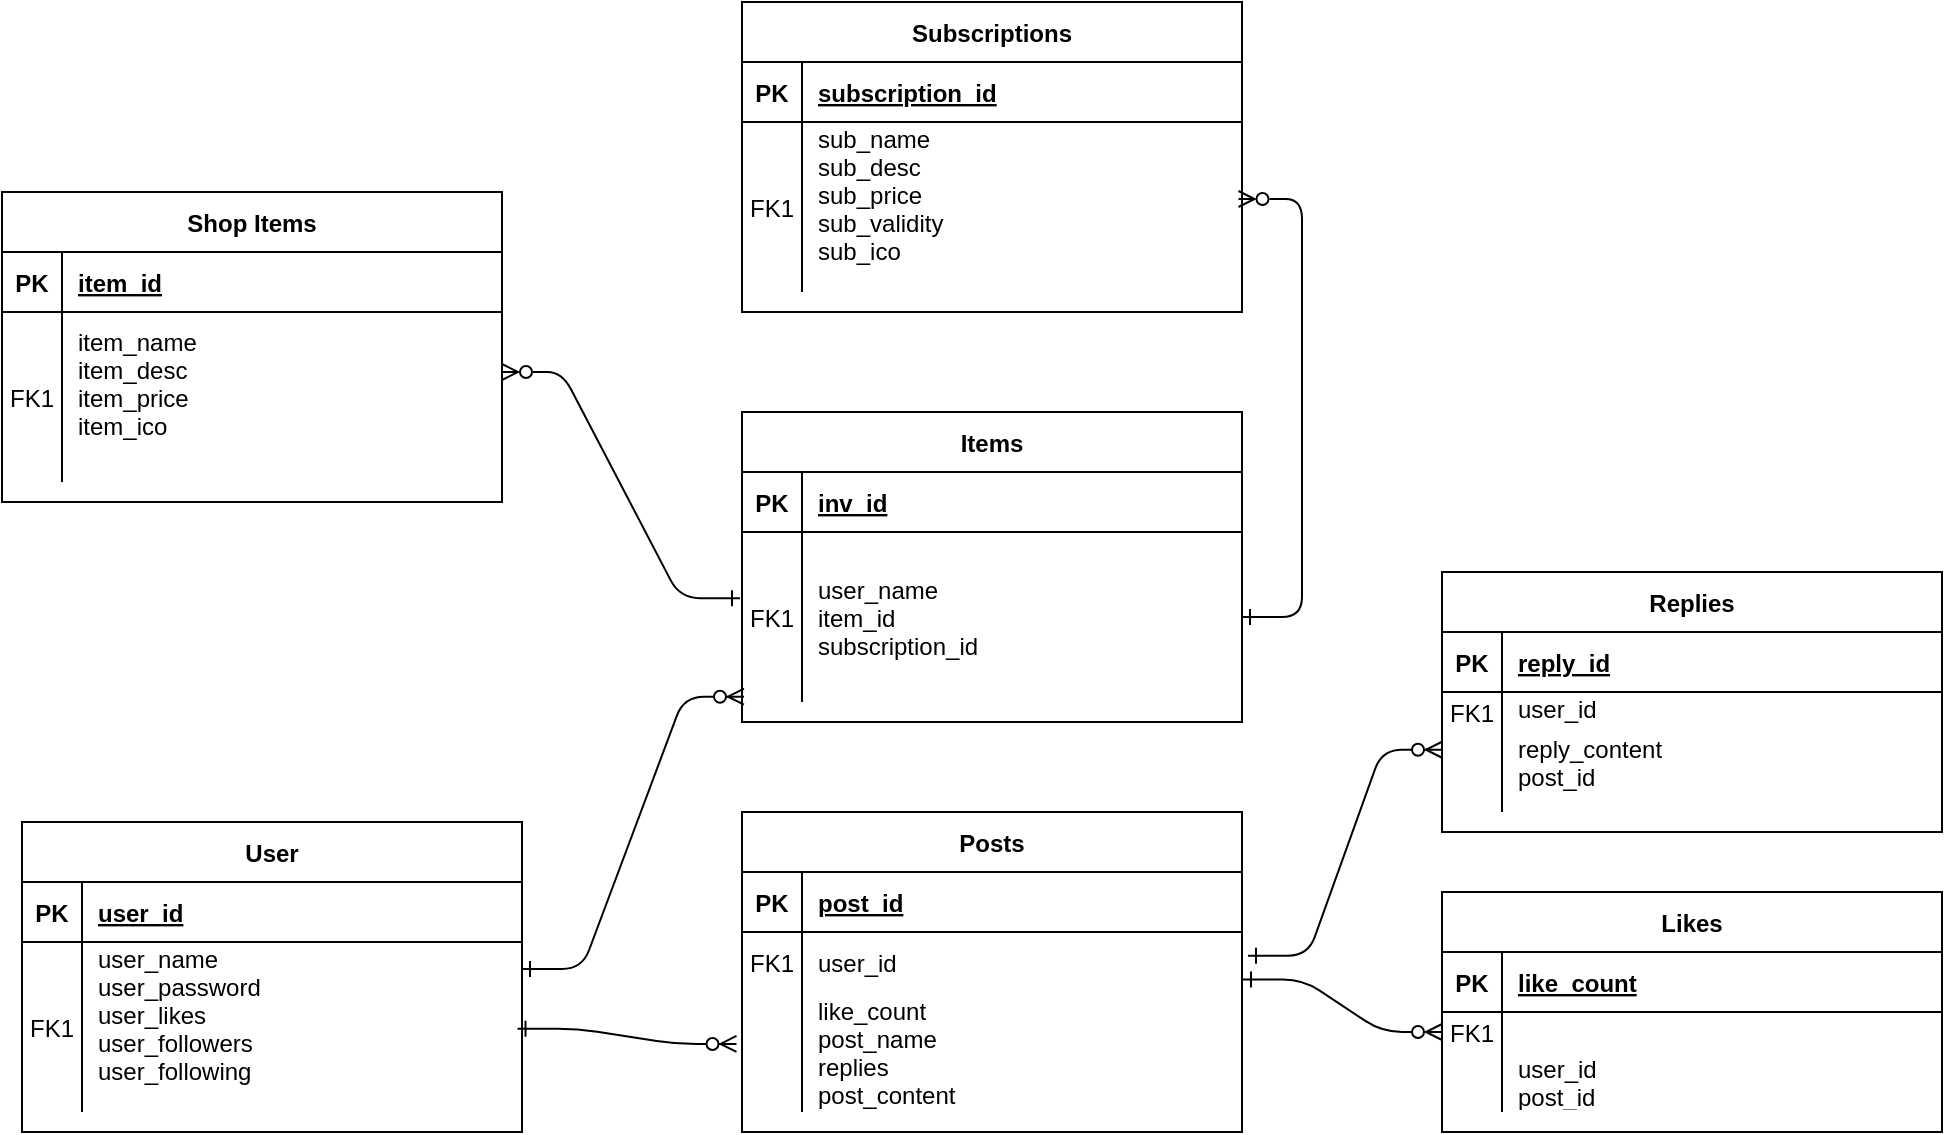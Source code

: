 <mxfile version="26.2.4">
  <diagram id="R2lEEEUBdFMjLlhIrx00" name="Page-1">
    <mxGraphModel dx="1108" dy="1768" grid="1" gridSize="10" guides="1" tooltips="1" connect="1" arrows="1" fold="1" page="1" pageScale="1" pageWidth="850" pageHeight="1100" math="0" shadow="0" extFonts="Permanent Marker^https://fonts.googleapis.com/css?family=Permanent+Marker">
      <root>
        <mxCell id="0" />
        <mxCell id="1" parent="0" />
        <mxCell id="AVuHFt9B8GF5KurUxvbE-1" value="" style="edgeStyle=entityRelationEdgeStyle;endArrow=ERzeroToMany;startArrow=ERone;endFill=1;startFill=0;exitX=0.991;exitY=0.51;exitDx=0;exitDy=0;exitPerimeter=0;entryX=-0.011;entryY=0.433;entryDx=0;entryDy=0;entryPerimeter=0;" parent="1" source="AVuHFt9B8GF5KurUxvbE-27" target="AVuHFt9B8GF5KurUxvbE-10" edge="1">
          <mxGeometry width="100" height="100" relative="1" as="geometry">
            <mxPoint x="290" y="210" as="sourcePoint" />
            <mxPoint x="400" y="235" as="targetPoint" />
          </mxGeometry>
        </mxCell>
        <mxCell id="AVuHFt9B8GF5KurUxvbE-2" value="" style="edgeStyle=entityRelationEdgeStyle;endArrow=ERzeroToMany;startArrow=ERone;endFill=1;startFill=0;entryX=0;entryY=0.5;entryDx=0;entryDy=0;exitX=1.002;exitY=0.793;exitDx=0;exitDy=0;exitPerimeter=0;" parent="1" source="AVuHFt9B8GF5KurUxvbE-7" target="AVuHFt9B8GF5KurUxvbE-17" edge="1">
          <mxGeometry width="100" height="100" relative="1" as="geometry">
            <mxPoint x="670" y="170" as="sourcePoint" />
            <mxPoint x="700" y="420" as="targetPoint" />
          </mxGeometry>
        </mxCell>
        <mxCell id="AVuHFt9B8GF5KurUxvbE-3" value="Posts" style="shape=table;startSize=30;container=1;collapsible=1;childLayout=tableLayout;fixedRows=1;rowLines=0;fontStyle=1;align=center;resizeLast=1;" parent="1" vertex="1">
          <mxGeometry x="400" y="80" width="250" height="160" as="geometry" />
        </mxCell>
        <mxCell id="AVuHFt9B8GF5KurUxvbE-4" value="" style="shape=partialRectangle;collapsible=0;dropTarget=0;pointerEvents=0;fillColor=none;points=[[0,0.5],[1,0.5]];portConstraint=eastwest;top=0;left=0;right=0;bottom=1;" parent="AVuHFt9B8GF5KurUxvbE-3" vertex="1">
          <mxGeometry y="30" width="250" height="30" as="geometry" />
        </mxCell>
        <mxCell id="AVuHFt9B8GF5KurUxvbE-5" value="PK" style="shape=partialRectangle;overflow=hidden;connectable=0;fillColor=none;top=0;left=0;bottom=0;right=0;fontStyle=1;" parent="AVuHFt9B8GF5KurUxvbE-4" vertex="1">
          <mxGeometry width="30" height="30" as="geometry">
            <mxRectangle width="30" height="30" as="alternateBounds" />
          </mxGeometry>
        </mxCell>
        <mxCell id="AVuHFt9B8GF5KurUxvbE-6" value="post_id" style="shape=partialRectangle;overflow=hidden;connectable=0;fillColor=none;top=0;left=0;bottom=0;right=0;align=left;spacingLeft=6;fontStyle=5;" parent="AVuHFt9B8GF5KurUxvbE-4" vertex="1">
          <mxGeometry x="30" width="220" height="30" as="geometry">
            <mxRectangle width="220" height="30" as="alternateBounds" />
          </mxGeometry>
        </mxCell>
        <mxCell id="AVuHFt9B8GF5KurUxvbE-7" value="" style="shape=partialRectangle;collapsible=0;dropTarget=0;pointerEvents=0;fillColor=none;points=[[0,0.5],[1,0.5]];portConstraint=eastwest;top=0;left=0;right=0;bottom=0;" parent="AVuHFt9B8GF5KurUxvbE-3" vertex="1">
          <mxGeometry y="60" width="250" height="30" as="geometry" />
        </mxCell>
        <mxCell id="AVuHFt9B8GF5KurUxvbE-8" value="FK1" style="shape=partialRectangle;overflow=hidden;connectable=0;fillColor=none;top=0;left=0;bottom=0;right=0;" parent="AVuHFt9B8GF5KurUxvbE-7" vertex="1">
          <mxGeometry width="30" height="30" as="geometry">
            <mxRectangle width="30" height="30" as="alternateBounds" />
          </mxGeometry>
        </mxCell>
        <mxCell id="AVuHFt9B8GF5KurUxvbE-9" value="user_id" style="shape=partialRectangle;overflow=hidden;connectable=0;fillColor=none;top=0;left=0;bottom=0;right=0;align=left;spacingLeft=6;" parent="AVuHFt9B8GF5KurUxvbE-7" vertex="1">
          <mxGeometry x="30" width="220" height="30" as="geometry">
            <mxRectangle width="220" height="30" as="alternateBounds" />
          </mxGeometry>
        </mxCell>
        <mxCell id="AVuHFt9B8GF5KurUxvbE-10" value="" style="shape=partialRectangle;collapsible=0;dropTarget=0;pointerEvents=0;fillColor=none;points=[[0,0.5],[1,0.5]];portConstraint=eastwest;top=0;left=0;right=0;bottom=0;" parent="AVuHFt9B8GF5KurUxvbE-3" vertex="1">
          <mxGeometry y="90" width="250" height="60" as="geometry" />
        </mxCell>
        <mxCell id="AVuHFt9B8GF5KurUxvbE-11" value="" style="shape=partialRectangle;overflow=hidden;connectable=0;fillColor=none;top=0;left=0;bottom=0;right=0;" parent="AVuHFt9B8GF5KurUxvbE-10" vertex="1">
          <mxGeometry width="30" height="60" as="geometry">
            <mxRectangle width="30" height="60" as="alternateBounds" />
          </mxGeometry>
        </mxCell>
        <mxCell id="AVuHFt9B8GF5KurUxvbE-12" value="like_count&#xa;post_name&#xa;replies&#xa;post_content" style="shape=partialRectangle;overflow=hidden;connectable=0;fillColor=none;top=0;left=0;bottom=0;right=0;align=left;spacingLeft=6;" parent="AVuHFt9B8GF5KurUxvbE-10" vertex="1">
          <mxGeometry x="30" width="220" height="60" as="geometry">
            <mxRectangle width="220" height="60" as="alternateBounds" />
          </mxGeometry>
        </mxCell>
        <mxCell id="AVuHFt9B8GF5KurUxvbE-13" value="Likes" style="shape=table;startSize=30;container=1;collapsible=1;childLayout=tableLayout;fixedRows=1;rowLines=0;fontStyle=1;align=center;resizeLast=1;" parent="1" vertex="1">
          <mxGeometry x="750" y="120" width="250" height="120" as="geometry" />
        </mxCell>
        <mxCell id="AVuHFt9B8GF5KurUxvbE-14" value="" style="shape=partialRectangle;collapsible=0;dropTarget=0;pointerEvents=0;fillColor=none;points=[[0,0.5],[1,0.5]];portConstraint=eastwest;top=0;left=0;right=0;bottom=1;" parent="AVuHFt9B8GF5KurUxvbE-13" vertex="1">
          <mxGeometry y="30" width="250" height="30" as="geometry" />
        </mxCell>
        <mxCell id="AVuHFt9B8GF5KurUxvbE-15" value="PK" style="shape=partialRectangle;overflow=hidden;connectable=0;fillColor=none;top=0;left=0;bottom=0;right=0;fontStyle=1;" parent="AVuHFt9B8GF5KurUxvbE-14" vertex="1">
          <mxGeometry width="30" height="30" as="geometry">
            <mxRectangle width="30" height="30" as="alternateBounds" />
          </mxGeometry>
        </mxCell>
        <mxCell id="AVuHFt9B8GF5KurUxvbE-16" value="like_count" style="shape=partialRectangle;overflow=hidden;connectable=0;fillColor=none;top=0;left=0;bottom=0;right=0;align=left;spacingLeft=6;fontStyle=5;" parent="AVuHFt9B8GF5KurUxvbE-14" vertex="1">
          <mxGeometry x="30" width="220" height="30" as="geometry">
            <mxRectangle width="220" height="30" as="alternateBounds" />
          </mxGeometry>
        </mxCell>
        <mxCell id="AVuHFt9B8GF5KurUxvbE-17" value="" style="shape=partialRectangle;collapsible=0;dropTarget=0;pointerEvents=0;fillColor=none;points=[[0,0.5],[1,0.5]];portConstraint=eastwest;top=0;left=0;right=0;bottom=0;" parent="AVuHFt9B8GF5KurUxvbE-13" vertex="1">
          <mxGeometry y="60" width="250" height="20" as="geometry" />
        </mxCell>
        <mxCell id="AVuHFt9B8GF5KurUxvbE-18" value="FK1" style="shape=partialRectangle;overflow=hidden;connectable=0;fillColor=none;top=0;left=0;bottom=0;right=0;" parent="AVuHFt9B8GF5KurUxvbE-17" vertex="1">
          <mxGeometry width="30" height="20" as="geometry">
            <mxRectangle width="30" height="20" as="alternateBounds" />
          </mxGeometry>
        </mxCell>
        <mxCell id="AVuHFt9B8GF5KurUxvbE-19" value="" style="shape=partialRectangle;overflow=hidden;connectable=0;fillColor=none;top=0;left=0;bottom=0;right=0;align=left;spacingLeft=6;" parent="AVuHFt9B8GF5KurUxvbE-17" vertex="1">
          <mxGeometry x="30" width="220" height="20" as="geometry">
            <mxRectangle width="220" height="20" as="alternateBounds" />
          </mxGeometry>
        </mxCell>
        <mxCell id="AVuHFt9B8GF5KurUxvbE-20" value="" style="shape=partialRectangle;collapsible=0;dropTarget=0;pointerEvents=0;fillColor=none;points=[[0,0.5],[1,0.5]];portConstraint=eastwest;top=0;left=0;right=0;bottom=0;" parent="AVuHFt9B8GF5KurUxvbE-13" vertex="1">
          <mxGeometry y="80" width="250" height="30" as="geometry" />
        </mxCell>
        <mxCell id="AVuHFt9B8GF5KurUxvbE-21" value="" style="shape=partialRectangle;overflow=hidden;connectable=0;fillColor=none;top=0;left=0;bottom=0;right=0;" parent="AVuHFt9B8GF5KurUxvbE-20" vertex="1">
          <mxGeometry width="30" height="30" as="geometry">
            <mxRectangle width="30" height="30" as="alternateBounds" />
          </mxGeometry>
        </mxCell>
        <mxCell id="AVuHFt9B8GF5KurUxvbE-22" value="user_id&#xa;post_id" style="shape=partialRectangle;overflow=hidden;connectable=0;fillColor=none;top=0;left=0;bottom=0;right=0;align=left;spacingLeft=6;" parent="AVuHFt9B8GF5KurUxvbE-20" vertex="1">
          <mxGeometry x="30" width="220" height="30" as="geometry">
            <mxRectangle width="220" height="30" as="alternateBounds" />
          </mxGeometry>
        </mxCell>
        <mxCell id="AVuHFt9B8GF5KurUxvbE-23" value="User" style="shape=table;startSize=30;container=1;collapsible=1;childLayout=tableLayout;fixedRows=1;rowLines=0;fontStyle=1;align=center;resizeLast=1;" parent="1" vertex="1">
          <mxGeometry x="40" y="85" width="250" height="155" as="geometry" />
        </mxCell>
        <mxCell id="AVuHFt9B8GF5KurUxvbE-24" value="" style="shape=partialRectangle;collapsible=0;dropTarget=0;pointerEvents=0;fillColor=none;points=[[0,0.5],[1,0.5]];portConstraint=eastwest;top=0;left=0;right=0;bottom=1;" parent="AVuHFt9B8GF5KurUxvbE-23" vertex="1">
          <mxGeometry y="30" width="250" height="30" as="geometry" />
        </mxCell>
        <mxCell id="AVuHFt9B8GF5KurUxvbE-25" value="PK" style="shape=partialRectangle;overflow=hidden;connectable=0;fillColor=none;top=0;left=0;bottom=0;right=0;fontStyle=1;" parent="AVuHFt9B8GF5KurUxvbE-24" vertex="1">
          <mxGeometry width="30" height="30" as="geometry">
            <mxRectangle width="30" height="30" as="alternateBounds" />
          </mxGeometry>
        </mxCell>
        <mxCell id="AVuHFt9B8GF5KurUxvbE-26" value="user_id" style="shape=partialRectangle;overflow=hidden;connectable=0;fillColor=none;top=0;left=0;bottom=0;right=0;align=left;spacingLeft=6;fontStyle=5;" parent="AVuHFt9B8GF5KurUxvbE-24" vertex="1">
          <mxGeometry x="30" width="220" height="30" as="geometry">
            <mxRectangle width="220" height="30" as="alternateBounds" />
          </mxGeometry>
        </mxCell>
        <mxCell id="AVuHFt9B8GF5KurUxvbE-27" value="" style="shape=partialRectangle;collapsible=0;dropTarget=0;pointerEvents=0;fillColor=none;points=[[0,0.5],[1,0.5]];portConstraint=eastwest;top=0;left=0;right=0;bottom=0;" parent="AVuHFt9B8GF5KurUxvbE-23" vertex="1">
          <mxGeometry y="60" width="250" height="85" as="geometry" />
        </mxCell>
        <mxCell id="AVuHFt9B8GF5KurUxvbE-28" value="FK1" style="shape=partialRectangle;overflow=hidden;connectable=0;fillColor=none;top=0;left=0;bottom=0;right=0;" parent="AVuHFt9B8GF5KurUxvbE-27" vertex="1">
          <mxGeometry width="30" height="85" as="geometry">
            <mxRectangle width="30" height="85" as="alternateBounds" />
          </mxGeometry>
        </mxCell>
        <mxCell id="AVuHFt9B8GF5KurUxvbE-29" value="user_name&#xa;user_password&#xa;user_likes&#xa;user_followers&#xa;user_following&#xa;&#xa;&#xa;" style="shape=partialRectangle;overflow=hidden;connectable=0;fillColor=none;top=0;left=0;bottom=0;right=0;align=left;spacingLeft=6;" parent="AVuHFt9B8GF5KurUxvbE-27" vertex="1">
          <mxGeometry x="30" width="220" height="85" as="geometry">
            <mxRectangle width="220" height="85" as="alternateBounds" />
          </mxGeometry>
        </mxCell>
        <mxCell id="CNFe6_chLobC-EH8nUI_-7" value="Replies" style="shape=table;startSize=30;container=1;collapsible=1;childLayout=tableLayout;fixedRows=1;rowLines=0;fontStyle=1;align=center;resizeLast=1;" parent="1" vertex="1">
          <mxGeometry x="750" y="-40" width="250" height="130" as="geometry" />
        </mxCell>
        <mxCell id="CNFe6_chLobC-EH8nUI_-8" value="" style="shape=partialRectangle;collapsible=0;dropTarget=0;pointerEvents=0;fillColor=none;points=[[0,0.5],[1,0.5]];portConstraint=eastwest;top=0;left=0;right=0;bottom=1;" parent="CNFe6_chLobC-EH8nUI_-7" vertex="1">
          <mxGeometry y="30" width="250" height="30" as="geometry" />
        </mxCell>
        <mxCell id="CNFe6_chLobC-EH8nUI_-9" value="PK" style="shape=partialRectangle;overflow=hidden;connectable=0;fillColor=none;top=0;left=0;bottom=0;right=0;fontStyle=1;" parent="CNFe6_chLobC-EH8nUI_-8" vertex="1">
          <mxGeometry width="30" height="30" as="geometry">
            <mxRectangle width="30" height="30" as="alternateBounds" />
          </mxGeometry>
        </mxCell>
        <mxCell id="CNFe6_chLobC-EH8nUI_-10" value="reply_id" style="shape=partialRectangle;overflow=hidden;connectable=0;fillColor=none;top=0;left=0;bottom=0;right=0;align=left;spacingLeft=6;fontStyle=5;" parent="CNFe6_chLobC-EH8nUI_-8" vertex="1">
          <mxGeometry x="30" width="220" height="30" as="geometry">
            <mxRectangle width="220" height="30" as="alternateBounds" />
          </mxGeometry>
        </mxCell>
        <mxCell id="CNFe6_chLobC-EH8nUI_-11" value="" style="shape=partialRectangle;collapsible=0;dropTarget=0;pointerEvents=0;fillColor=none;points=[[0,0.5],[1,0.5]];portConstraint=eastwest;top=0;left=0;right=0;bottom=0;" parent="CNFe6_chLobC-EH8nUI_-7" vertex="1">
          <mxGeometry y="60" width="250" height="20" as="geometry" />
        </mxCell>
        <mxCell id="CNFe6_chLobC-EH8nUI_-12" value="FK1" style="shape=partialRectangle;overflow=hidden;connectable=0;fillColor=none;top=0;left=0;bottom=0;right=0;" parent="CNFe6_chLobC-EH8nUI_-11" vertex="1">
          <mxGeometry width="30" height="20" as="geometry">
            <mxRectangle width="30" height="20" as="alternateBounds" />
          </mxGeometry>
        </mxCell>
        <mxCell id="CNFe6_chLobC-EH8nUI_-13" value="user_id&#xa;" style="shape=partialRectangle;overflow=hidden;connectable=0;fillColor=none;top=0;left=0;bottom=0;right=0;align=left;spacingLeft=6;" parent="CNFe6_chLobC-EH8nUI_-11" vertex="1">
          <mxGeometry x="30" width="220" height="20" as="geometry">
            <mxRectangle width="220" height="20" as="alternateBounds" />
          </mxGeometry>
        </mxCell>
        <mxCell id="CNFe6_chLobC-EH8nUI_-14" value="" style="shape=partialRectangle;collapsible=0;dropTarget=0;pointerEvents=0;fillColor=none;points=[[0,0.5],[1,0.5]];portConstraint=eastwest;top=0;left=0;right=0;bottom=0;" parent="CNFe6_chLobC-EH8nUI_-7" vertex="1">
          <mxGeometry y="80" width="250" height="40" as="geometry" />
        </mxCell>
        <mxCell id="CNFe6_chLobC-EH8nUI_-15" value="" style="shape=partialRectangle;overflow=hidden;connectable=0;fillColor=none;top=0;left=0;bottom=0;right=0;" parent="CNFe6_chLobC-EH8nUI_-14" vertex="1">
          <mxGeometry width="30" height="40" as="geometry">
            <mxRectangle width="30" height="40" as="alternateBounds" />
          </mxGeometry>
        </mxCell>
        <mxCell id="CNFe6_chLobC-EH8nUI_-16" value="reply_content&#xa;post_id&#xa;" style="shape=partialRectangle;overflow=hidden;connectable=0;fillColor=none;top=0;left=0;bottom=0;right=0;align=left;spacingLeft=6;" parent="CNFe6_chLobC-EH8nUI_-14" vertex="1">
          <mxGeometry x="30" width="220" height="40" as="geometry">
            <mxRectangle width="220" height="40" as="alternateBounds" />
          </mxGeometry>
        </mxCell>
        <mxCell id="CNFe6_chLobC-EH8nUI_-18" value="" style="edgeStyle=entityRelationEdgeStyle;endArrow=ERzeroToMany;startArrow=ERone;endFill=1;startFill=0;entryX=0;entryY=0.222;entryDx=0;entryDy=0;exitX=1.012;exitY=0.394;exitDx=0;exitDy=0;exitPerimeter=0;entryPerimeter=0;" parent="1" source="AVuHFt9B8GF5KurUxvbE-7" target="CNFe6_chLobC-EH8nUI_-14" edge="1">
          <mxGeometry width="100" height="100" relative="1" as="geometry">
            <mxPoint x="680" y="124.5" as="sourcePoint" />
            <mxPoint x="840" y="245.5" as="targetPoint" />
          </mxGeometry>
        </mxCell>
        <mxCell id="Jnb-zbpClfCxO0zIIoAs-10" value="" style="edgeStyle=entityRelationEdgeStyle;endArrow=ERzeroToMany;startArrow=ERone;endFill=1;startFill=0;exitX=0.991;exitY=0.51;exitDx=0;exitDy=0;exitPerimeter=0;entryX=0.004;entryY=0.969;entryDx=0;entryDy=0;entryPerimeter=0;" parent="1" target="Jnb-zbpClfCxO0zIIoAs-5" edge="1">
          <mxGeometry width="100" height="100" relative="1" as="geometry">
            <mxPoint x="290" y="158.5" as="sourcePoint" />
            <mxPoint x="380" y="50" as="targetPoint" />
            <Array as="points">
              <mxPoint x="330" />
            </Array>
          </mxGeometry>
        </mxCell>
        <mxCell id="Jnb-zbpClfCxO0zIIoAs-1" value="Items" style="shape=table;startSize=30;container=1;collapsible=1;childLayout=tableLayout;fixedRows=1;rowLines=0;fontStyle=1;align=center;resizeLast=1;" parent="1" vertex="1">
          <mxGeometry x="400" y="-120" width="250" height="155" as="geometry" />
        </mxCell>
        <mxCell id="Jnb-zbpClfCxO0zIIoAs-2" value="" style="shape=partialRectangle;collapsible=0;dropTarget=0;pointerEvents=0;fillColor=none;points=[[0,0.5],[1,0.5]];portConstraint=eastwest;top=0;left=0;right=0;bottom=1;" parent="Jnb-zbpClfCxO0zIIoAs-1" vertex="1">
          <mxGeometry y="30" width="250" height="30" as="geometry" />
        </mxCell>
        <mxCell id="Jnb-zbpClfCxO0zIIoAs-3" value="PK" style="shape=partialRectangle;overflow=hidden;connectable=0;fillColor=none;top=0;left=0;bottom=0;right=0;fontStyle=1;" parent="Jnb-zbpClfCxO0zIIoAs-2" vertex="1">
          <mxGeometry width="30" height="30" as="geometry">
            <mxRectangle width="30" height="30" as="alternateBounds" />
          </mxGeometry>
        </mxCell>
        <mxCell id="Jnb-zbpClfCxO0zIIoAs-4" value="inv_id" style="shape=partialRectangle;overflow=hidden;connectable=0;fillColor=none;top=0;left=0;bottom=0;right=0;align=left;spacingLeft=6;fontStyle=5;" parent="Jnb-zbpClfCxO0zIIoAs-2" vertex="1">
          <mxGeometry x="30" width="220" height="30" as="geometry">
            <mxRectangle width="220" height="30" as="alternateBounds" />
          </mxGeometry>
        </mxCell>
        <mxCell id="Jnb-zbpClfCxO0zIIoAs-5" value="" style="shape=partialRectangle;collapsible=0;dropTarget=0;pointerEvents=0;fillColor=none;points=[[0,0.5],[1,0.5]];portConstraint=eastwest;top=0;left=0;right=0;bottom=0;" parent="Jnb-zbpClfCxO0zIIoAs-1" vertex="1">
          <mxGeometry y="60" width="250" height="85" as="geometry" />
        </mxCell>
        <mxCell id="Jnb-zbpClfCxO0zIIoAs-6" value="FK1" style="shape=partialRectangle;overflow=hidden;connectable=0;fillColor=none;top=0;left=0;bottom=0;right=0;" parent="Jnb-zbpClfCxO0zIIoAs-5" vertex="1">
          <mxGeometry width="30" height="85" as="geometry">
            <mxRectangle width="30" height="85" as="alternateBounds" />
          </mxGeometry>
        </mxCell>
        <mxCell id="Jnb-zbpClfCxO0zIIoAs-7" value="user_name&#xa;item_id&#xa;subscription_id" style="shape=partialRectangle;overflow=hidden;connectable=0;fillColor=none;top=0;left=0;bottom=0;right=0;align=left;spacingLeft=6;" parent="Jnb-zbpClfCxO0zIIoAs-5" vertex="1">
          <mxGeometry x="30" width="220" height="85" as="geometry">
            <mxRectangle width="220" height="85" as="alternateBounds" />
          </mxGeometry>
        </mxCell>
        <mxCell id="Jnb-zbpClfCxO0zIIoAs-11" value="Shop Items" style="shape=table;startSize=30;container=1;collapsible=1;childLayout=tableLayout;fixedRows=1;rowLines=0;fontStyle=1;align=center;resizeLast=1;" parent="1" vertex="1">
          <mxGeometry x="30" y="-230" width="250" height="155" as="geometry" />
        </mxCell>
        <mxCell id="Jnb-zbpClfCxO0zIIoAs-12" value="" style="shape=partialRectangle;collapsible=0;dropTarget=0;pointerEvents=0;fillColor=none;points=[[0,0.5],[1,0.5]];portConstraint=eastwest;top=0;left=0;right=0;bottom=1;" parent="Jnb-zbpClfCxO0zIIoAs-11" vertex="1">
          <mxGeometry y="30" width="250" height="30" as="geometry" />
        </mxCell>
        <mxCell id="Jnb-zbpClfCxO0zIIoAs-13" value="PK" style="shape=partialRectangle;overflow=hidden;connectable=0;fillColor=none;top=0;left=0;bottom=0;right=0;fontStyle=1;" parent="Jnb-zbpClfCxO0zIIoAs-12" vertex="1">
          <mxGeometry width="30" height="30" as="geometry">
            <mxRectangle width="30" height="30" as="alternateBounds" />
          </mxGeometry>
        </mxCell>
        <mxCell id="Jnb-zbpClfCxO0zIIoAs-14" value="item_id" style="shape=partialRectangle;overflow=hidden;connectable=0;fillColor=none;top=0;left=0;bottom=0;right=0;align=left;spacingLeft=6;fontStyle=5;" parent="Jnb-zbpClfCxO0zIIoAs-12" vertex="1">
          <mxGeometry x="30" width="220" height="30" as="geometry">
            <mxRectangle width="220" height="30" as="alternateBounds" />
          </mxGeometry>
        </mxCell>
        <mxCell id="Jnb-zbpClfCxO0zIIoAs-15" value="" style="shape=partialRectangle;collapsible=0;dropTarget=0;pointerEvents=0;fillColor=none;points=[[0,0.5],[1,0.5]];portConstraint=eastwest;top=0;left=0;right=0;bottom=0;" parent="Jnb-zbpClfCxO0zIIoAs-11" vertex="1">
          <mxGeometry y="60" width="250" height="85" as="geometry" />
        </mxCell>
        <mxCell id="Jnb-zbpClfCxO0zIIoAs-16" value="FK1" style="shape=partialRectangle;overflow=hidden;connectable=0;fillColor=none;top=0;left=0;bottom=0;right=0;" parent="Jnb-zbpClfCxO0zIIoAs-15" vertex="1">
          <mxGeometry width="30" height="85" as="geometry">
            <mxRectangle width="30" height="85" as="alternateBounds" />
          </mxGeometry>
        </mxCell>
        <mxCell id="Jnb-zbpClfCxO0zIIoAs-17" value="item_name&#xa;item_desc&#xa;item_price&#xa;item_ico&#xa;" style="shape=partialRectangle;overflow=hidden;connectable=0;fillColor=none;top=0;left=0;bottom=0;right=0;align=left;spacingLeft=6;" parent="Jnb-zbpClfCxO0zIIoAs-15" vertex="1">
          <mxGeometry x="30" width="220" height="85" as="geometry">
            <mxRectangle width="220" height="85" as="alternateBounds" />
          </mxGeometry>
        </mxCell>
        <mxCell id="Jnb-zbpClfCxO0zIIoAs-19" value="Subscriptions" style="shape=table;startSize=30;container=1;collapsible=1;childLayout=tableLayout;fixedRows=1;rowLines=0;fontStyle=1;align=center;resizeLast=1;" parent="1" vertex="1">
          <mxGeometry x="400" y="-325" width="250" height="155" as="geometry" />
        </mxCell>
        <mxCell id="Jnb-zbpClfCxO0zIIoAs-20" value="" style="shape=partialRectangle;collapsible=0;dropTarget=0;pointerEvents=0;fillColor=none;points=[[0,0.5],[1,0.5]];portConstraint=eastwest;top=0;left=0;right=0;bottom=1;" parent="Jnb-zbpClfCxO0zIIoAs-19" vertex="1">
          <mxGeometry y="30" width="250" height="30" as="geometry" />
        </mxCell>
        <mxCell id="Jnb-zbpClfCxO0zIIoAs-21" value="PK" style="shape=partialRectangle;overflow=hidden;connectable=0;fillColor=none;top=0;left=0;bottom=0;right=0;fontStyle=1;" parent="Jnb-zbpClfCxO0zIIoAs-20" vertex="1">
          <mxGeometry width="30" height="30" as="geometry">
            <mxRectangle width="30" height="30" as="alternateBounds" />
          </mxGeometry>
        </mxCell>
        <mxCell id="Jnb-zbpClfCxO0zIIoAs-22" value="subscription_id" style="shape=partialRectangle;overflow=hidden;connectable=0;fillColor=none;top=0;left=0;bottom=0;right=0;align=left;spacingLeft=6;fontStyle=5;" parent="Jnb-zbpClfCxO0zIIoAs-20" vertex="1">
          <mxGeometry x="30" width="220" height="30" as="geometry">
            <mxRectangle width="220" height="30" as="alternateBounds" />
          </mxGeometry>
        </mxCell>
        <mxCell id="Jnb-zbpClfCxO0zIIoAs-23" value="" style="shape=partialRectangle;collapsible=0;dropTarget=0;pointerEvents=0;fillColor=none;points=[[0,0.5],[1,0.5]];portConstraint=eastwest;top=0;left=0;right=0;bottom=0;" parent="Jnb-zbpClfCxO0zIIoAs-19" vertex="1">
          <mxGeometry y="60" width="250" height="85" as="geometry" />
        </mxCell>
        <mxCell id="Jnb-zbpClfCxO0zIIoAs-24" value="FK1" style="shape=partialRectangle;overflow=hidden;connectable=0;fillColor=none;top=0;left=0;bottom=0;right=0;" parent="Jnb-zbpClfCxO0zIIoAs-23" vertex="1">
          <mxGeometry width="30" height="85" as="geometry">
            <mxRectangle width="30" height="85" as="alternateBounds" />
          </mxGeometry>
        </mxCell>
        <mxCell id="Jnb-zbpClfCxO0zIIoAs-25" value="sub_name&#xa;sub_desc&#xa;sub_price&#xa;sub_validity&#xa;sub_ico&#xa;&#xa;" style="shape=partialRectangle;overflow=hidden;connectable=0;fillColor=none;top=0;left=0;bottom=0;right=0;align=left;spacingLeft=6;" parent="Jnb-zbpClfCxO0zIIoAs-23" vertex="1">
          <mxGeometry x="30" width="220" height="85" as="geometry">
            <mxRectangle width="220" height="85" as="alternateBounds" />
          </mxGeometry>
        </mxCell>
        <mxCell id="Jnb-zbpClfCxO0zIIoAs-32" value="" style="edgeStyle=entityRelationEdgeStyle;endArrow=ERzeroToMany;startArrow=ERone;endFill=0;startFill=0;rounded=1;curved=0;entryX=0.993;entryY=0.453;entryDx=0;entryDy=0;entryPerimeter=0;" parent="1" source="Jnb-zbpClfCxO0zIIoAs-5" target="Jnb-zbpClfCxO0zIIoAs-23" edge="1">
          <mxGeometry width="100" height="100" relative="1" as="geometry">
            <mxPoint x="640.25" y="-229.635" as="sourcePoint" />
            <mxPoint x="640.25" y="-19.635" as="targetPoint" />
            <Array as="points">
              <mxPoint x="987.25" y="-91.635" />
              <mxPoint x="787.25" y="-109.635" />
              <mxPoint x="777.25" y="-89.635" />
            </Array>
          </mxGeometry>
        </mxCell>
        <mxCell id="Jnb-zbpClfCxO0zIIoAs-31" value="" style="edgeStyle=entityRelationEdgeStyle;endArrow=ERone;startArrow=ERzeroToMany;endFill=0;startFill=0;entryX=-0.004;entryY=0.389;entryDx=0;entryDy=0;entryPerimeter=0;" parent="1" target="Jnb-zbpClfCxO0zIIoAs-5" edge="1">
          <mxGeometry width="100" height="100" relative="1" as="geometry">
            <mxPoint x="280" y="-140" as="sourcePoint" />
            <mxPoint x="260" y="46.5" as="targetPoint" />
            <Array as="points">
              <mxPoint x="230" y="-60" />
              <mxPoint x="220" y="-60" />
              <mxPoint x="270" y="-185" />
              <mxPoint x="233" y="-170" />
              <mxPoint x="300" y="-112" />
            </Array>
          </mxGeometry>
        </mxCell>
      </root>
    </mxGraphModel>
  </diagram>
</mxfile>

